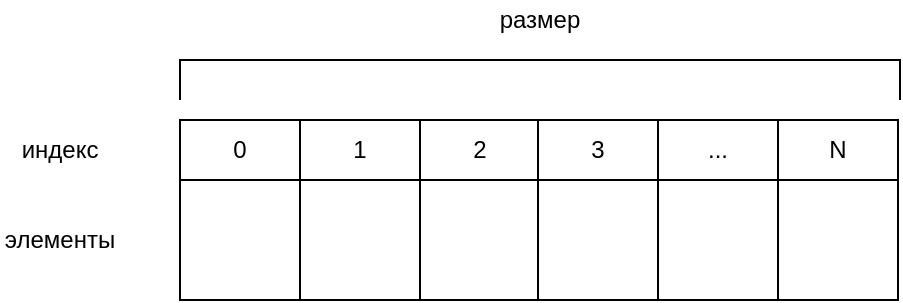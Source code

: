 <mxfile version="10.6.7" type="github"><diagram id="CeJdT4jbQuwxBZELDapq" name="Page-1"><mxGraphModel dx="1383" dy="1402" grid="1" gridSize="10" guides="1" tooltips="1" connect="1" arrows="1" fold="1" page="1" pageScale="1" pageWidth="850" pageHeight="1100" math="0" shadow="0"><root><mxCell id="0"/><mxCell id="1" parent="0"/><mxCell id="wPyfWP8JBU7PacAB39pM-1" value="" style="rounded=0;whiteSpace=wrap;html=1;" parent="1" vertex="1"><mxGeometry x="60" y="30" width="60" height="60" as="geometry"/></mxCell><mxCell id="wPyfWP8JBU7PacAB39pM-2" value="" style="rounded=0;whiteSpace=wrap;html=1;" parent="1" vertex="1"><mxGeometry x="120" y="30" width="60" height="60" as="geometry"/></mxCell><mxCell id="wPyfWP8JBU7PacAB39pM-3" value="" style="rounded=0;whiteSpace=wrap;html=1;" parent="1" vertex="1"><mxGeometry x="180" y="30" width="59" height="60" as="geometry"/></mxCell><mxCell id="wPyfWP8JBU7PacAB39pM-4" value="" style="rounded=0;whiteSpace=wrap;html=1;" parent="1" vertex="1"><mxGeometry x="239" y="30" width="60" height="60" as="geometry"/></mxCell><mxCell id="wPyfWP8JBU7PacAB39pM-5" value="" style="rounded=0;whiteSpace=wrap;html=1;" parent="1" vertex="1"><mxGeometry x="299" y="30" width="60" height="60" as="geometry"/></mxCell><mxCell id="wPyfWP8JBU7PacAB39pM-6" value="" style="rounded=0;whiteSpace=wrap;html=1;" parent="1" vertex="1"><mxGeometry x="359" y="30" width="60" height="60" as="geometry"/></mxCell><mxCell id="wPyfWP8JBU7PacAB39pM-7" value="элементы" style="text;html=1;strokeColor=none;fillColor=none;align=center;verticalAlign=middle;whiteSpace=wrap;rounded=0;" parent="1" vertex="1"><mxGeometry x="-30" y="50" width="60" height="20" as="geometry"/></mxCell><mxCell id="wPyfWP8JBU7PacAB39pM-8" value="индекс" style="text;html=1;strokeColor=none;fillColor=none;align=center;verticalAlign=middle;whiteSpace=wrap;rounded=0;" parent="1" vertex="1"><mxGeometry x="-20" y="5" width="40" height="20" as="geometry"/></mxCell><mxCell id="wPyfWP8JBU7PacAB39pM-9" value="0" style="rounded=0;whiteSpace=wrap;html=1;" parent="1" vertex="1"><mxGeometry x="60" width="60" height="30" as="geometry"/></mxCell><mxCell id="wPyfWP8JBU7PacAB39pM-10" value="1" style="rounded=0;whiteSpace=wrap;html=1;" parent="1" vertex="1"><mxGeometry x="120" width="60" height="30" as="geometry"/></mxCell><mxCell id="wPyfWP8JBU7PacAB39pM-11" value="2" style="rounded=0;whiteSpace=wrap;html=1;" parent="1" vertex="1"><mxGeometry x="180" width="60" height="30" as="geometry"/></mxCell><mxCell id="wPyfWP8JBU7PacAB39pM-12" value="3" style="rounded=0;whiteSpace=wrap;html=1;" parent="1" vertex="1"><mxGeometry x="239" width="60" height="30" as="geometry"/></mxCell><mxCell id="wPyfWP8JBU7PacAB39pM-13" value="..." style="rounded=0;whiteSpace=wrap;html=1;" parent="1" vertex="1"><mxGeometry x="299" width="60" height="30" as="geometry"/></mxCell><mxCell id="wPyfWP8JBU7PacAB39pM-14" value="N" style="rounded=0;whiteSpace=wrap;html=1;" parent="1" vertex="1"><mxGeometry x="359" width="60" height="30" as="geometry"/></mxCell><mxCell id="4Q01D6Vfr3ii5D8fmYdA-1" value="" style="strokeWidth=1;html=1;shape=mxgraph.flowchart.annotation_1;align=right;pointerEvents=1;rotation=90;verticalAlign=middle;horizontal=1;labelPosition=left;verticalLabelPosition=middle;flipV=1;" vertex="1" parent="1"><mxGeometry x="230" y="-200" width="20" height="360" as="geometry"/></mxCell><mxCell id="4Q01D6Vfr3ii5D8fmYdA-2" value="размер" style="text;html=1;strokeColor=none;fillColor=none;align=center;verticalAlign=middle;whiteSpace=wrap;rounded=0;" vertex="1" parent="1"><mxGeometry x="220" y="-60" width="40" height="20" as="geometry"/></mxCell></root></mxGraphModel></diagram></mxfile>